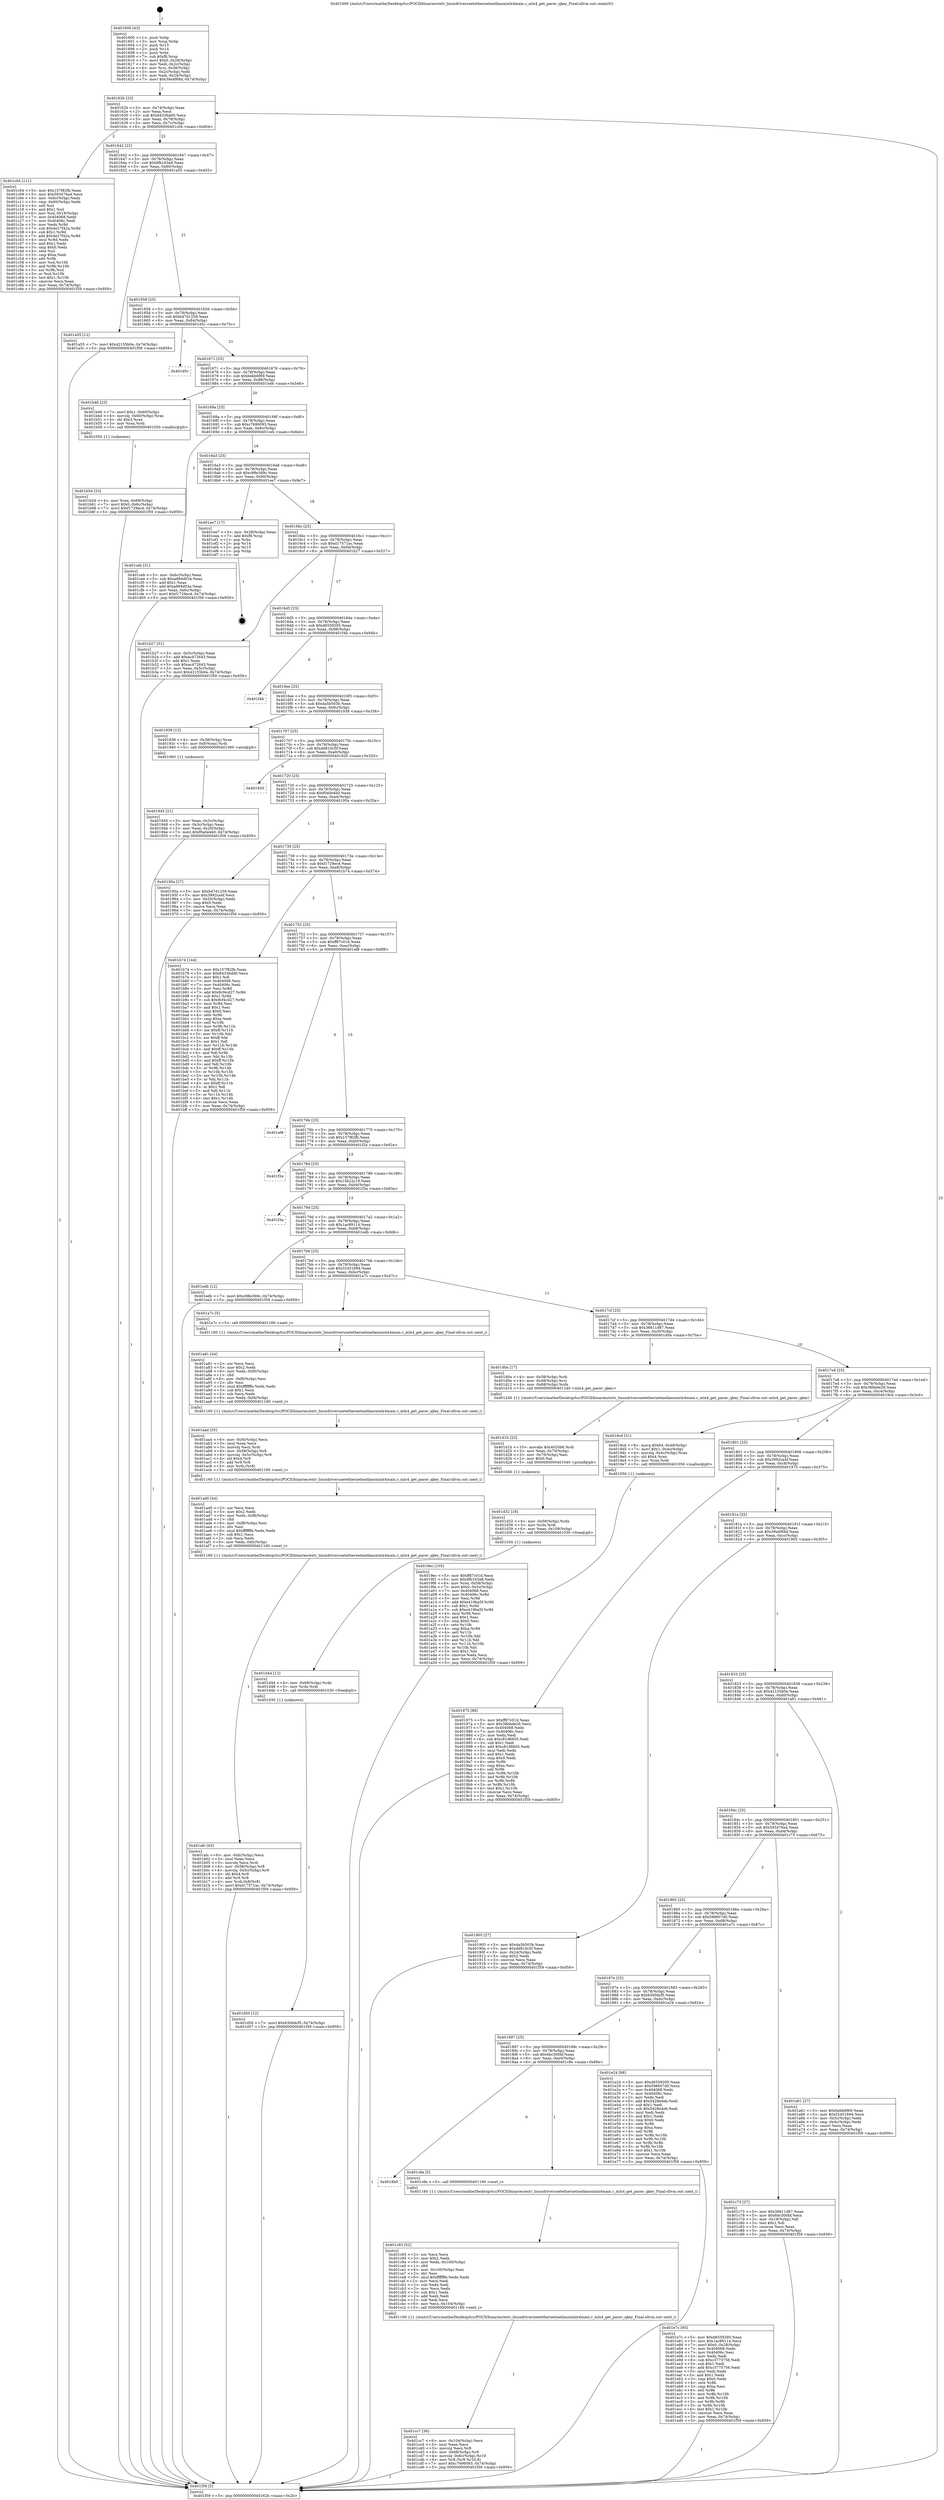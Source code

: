 digraph "0x401600" {
  label = "0x401600 (/mnt/c/Users/mathe/Desktop/tcc/POCII/binaries/extr_linuxdriversnetethernetmellanoxmlx4main.c_mlx4_get_parav_qkey_Final-ollvm.out::main(0))"
  labelloc = "t"
  node[shape=record]

  Entry [label="",width=0.3,height=0.3,shape=circle,fillcolor=black,style=filled]
  "0x40162b" [label="{
     0x40162b [23]\l
     | [instrs]\l
     &nbsp;&nbsp;0x40162b \<+3\>: mov -0x74(%rbp),%eax\l
     &nbsp;&nbsp;0x40162e \<+2\>: mov %eax,%ecx\l
     &nbsp;&nbsp;0x401630 \<+6\>: sub $0x84336dd0,%ecx\l
     &nbsp;&nbsp;0x401636 \<+3\>: mov %eax,-0x78(%rbp)\l
     &nbsp;&nbsp;0x401639 \<+3\>: mov %ecx,-0x7c(%rbp)\l
     &nbsp;&nbsp;0x40163c \<+6\>: je 0000000000401c04 \<main+0x604\>\l
  }"]
  "0x401c04" [label="{
     0x401c04 [111]\l
     | [instrs]\l
     &nbsp;&nbsp;0x401c04 \<+5\>: mov $0x157f82fb,%eax\l
     &nbsp;&nbsp;0x401c09 \<+5\>: mov $0x593476a4,%ecx\l
     &nbsp;&nbsp;0x401c0e \<+3\>: mov -0x6c(%rbp),%edx\l
     &nbsp;&nbsp;0x401c11 \<+3\>: cmp -0x60(%rbp),%edx\l
     &nbsp;&nbsp;0x401c14 \<+4\>: setl %sil\l
     &nbsp;&nbsp;0x401c18 \<+4\>: and $0x1,%sil\l
     &nbsp;&nbsp;0x401c1c \<+4\>: mov %sil,-0x19(%rbp)\l
     &nbsp;&nbsp;0x401c20 \<+7\>: mov 0x404068,%edx\l
     &nbsp;&nbsp;0x401c27 \<+7\>: mov 0x40406c,%edi\l
     &nbsp;&nbsp;0x401c2e \<+3\>: mov %edx,%r8d\l
     &nbsp;&nbsp;0x401c31 \<+7\>: sub $0x4e27f42a,%r8d\l
     &nbsp;&nbsp;0x401c38 \<+4\>: sub $0x1,%r8d\l
     &nbsp;&nbsp;0x401c3c \<+7\>: add $0x4e27f42a,%r8d\l
     &nbsp;&nbsp;0x401c43 \<+4\>: imul %r8d,%edx\l
     &nbsp;&nbsp;0x401c47 \<+3\>: and $0x1,%edx\l
     &nbsp;&nbsp;0x401c4a \<+3\>: cmp $0x0,%edx\l
     &nbsp;&nbsp;0x401c4d \<+4\>: sete %sil\l
     &nbsp;&nbsp;0x401c51 \<+3\>: cmp $0xa,%edi\l
     &nbsp;&nbsp;0x401c54 \<+4\>: setl %r9b\l
     &nbsp;&nbsp;0x401c58 \<+3\>: mov %sil,%r10b\l
     &nbsp;&nbsp;0x401c5b \<+3\>: and %r9b,%r10b\l
     &nbsp;&nbsp;0x401c5e \<+3\>: xor %r9b,%sil\l
     &nbsp;&nbsp;0x401c61 \<+3\>: or %sil,%r10b\l
     &nbsp;&nbsp;0x401c64 \<+4\>: test $0x1,%r10b\l
     &nbsp;&nbsp;0x401c68 \<+3\>: cmovne %ecx,%eax\l
     &nbsp;&nbsp;0x401c6b \<+3\>: mov %eax,-0x74(%rbp)\l
     &nbsp;&nbsp;0x401c6e \<+5\>: jmp 0000000000401f59 \<main+0x959\>\l
  }"]
  "0x401642" [label="{
     0x401642 [22]\l
     | [instrs]\l
     &nbsp;&nbsp;0x401642 \<+5\>: jmp 0000000000401647 \<main+0x47\>\l
     &nbsp;&nbsp;0x401647 \<+3\>: mov -0x78(%rbp),%eax\l
     &nbsp;&nbsp;0x40164a \<+5\>: sub $0x9fb163a8,%eax\l
     &nbsp;&nbsp;0x40164f \<+3\>: mov %eax,-0x80(%rbp)\l
     &nbsp;&nbsp;0x401652 \<+6\>: je 0000000000401a55 \<main+0x455\>\l
  }"]
  Exit [label="",width=0.3,height=0.3,shape=circle,fillcolor=black,style=filled,peripheries=2]
  "0x401a55" [label="{
     0x401a55 [12]\l
     | [instrs]\l
     &nbsp;&nbsp;0x401a55 \<+7\>: movl $0x42155b0e,-0x74(%rbp)\l
     &nbsp;&nbsp;0x401a5c \<+5\>: jmp 0000000000401f59 \<main+0x959\>\l
  }"]
  "0x401658" [label="{
     0x401658 [25]\l
     | [instrs]\l
     &nbsp;&nbsp;0x401658 \<+5\>: jmp 000000000040165d \<main+0x5d\>\l
     &nbsp;&nbsp;0x40165d \<+3\>: mov -0x78(%rbp),%eax\l
     &nbsp;&nbsp;0x401660 \<+5\>: sub $0xb47d1259,%eax\l
     &nbsp;&nbsp;0x401665 \<+6\>: mov %eax,-0x84(%rbp)\l
     &nbsp;&nbsp;0x40166b \<+6\>: je 0000000000401d5c \<main+0x75c\>\l
  }"]
  "0x401d50" [label="{
     0x401d50 [12]\l
     | [instrs]\l
     &nbsp;&nbsp;0x401d50 \<+7\>: movl $0x6300dcf5,-0x74(%rbp)\l
     &nbsp;&nbsp;0x401d57 \<+5\>: jmp 0000000000401f59 \<main+0x959\>\l
  }"]
  "0x401d5c" [label="{
     0x401d5c\l
  }", style=dashed]
  "0x401671" [label="{
     0x401671 [25]\l
     | [instrs]\l
     &nbsp;&nbsp;0x401671 \<+5\>: jmp 0000000000401676 \<main+0x76\>\l
     &nbsp;&nbsp;0x401676 \<+3\>: mov -0x78(%rbp),%eax\l
     &nbsp;&nbsp;0x401679 \<+5\>: sub $0xbebb6f69,%eax\l
     &nbsp;&nbsp;0x40167e \<+6\>: mov %eax,-0x88(%rbp)\l
     &nbsp;&nbsp;0x401684 \<+6\>: je 0000000000401b46 \<main+0x546\>\l
  }"]
  "0x401d44" [label="{
     0x401d44 [12]\l
     | [instrs]\l
     &nbsp;&nbsp;0x401d44 \<+4\>: mov -0x68(%rbp),%rdx\l
     &nbsp;&nbsp;0x401d48 \<+3\>: mov %rdx,%rdi\l
     &nbsp;&nbsp;0x401d4b \<+5\>: call 0000000000401030 \<free@plt\>\l
     | [calls]\l
     &nbsp;&nbsp;0x401030 \{1\} (unknown)\l
  }"]
  "0x401b46" [label="{
     0x401b46 [23]\l
     | [instrs]\l
     &nbsp;&nbsp;0x401b46 \<+7\>: movl $0x1,-0x60(%rbp)\l
     &nbsp;&nbsp;0x401b4d \<+4\>: movslq -0x60(%rbp),%rax\l
     &nbsp;&nbsp;0x401b51 \<+4\>: shl $0x3,%rax\l
     &nbsp;&nbsp;0x401b55 \<+3\>: mov %rax,%rdi\l
     &nbsp;&nbsp;0x401b58 \<+5\>: call 0000000000401050 \<malloc@plt\>\l
     | [calls]\l
     &nbsp;&nbsp;0x401050 \{1\} (unknown)\l
  }"]
  "0x40168a" [label="{
     0x40168a [25]\l
     | [instrs]\l
     &nbsp;&nbsp;0x40168a \<+5\>: jmp 000000000040168f \<main+0x8f\>\l
     &nbsp;&nbsp;0x40168f \<+3\>: mov -0x78(%rbp),%eax\l
     &nbsp;&nbsp;0x401692 \<+5\>: sub $0xc7696093,%eax\l
     &nbsp;&nbsp;0x401697 \<+6\>: mov %eax,-0x8c(%rbp)\l
     &nbsp;&nbsp;0x40169d \<+6\>: je 0000000000401ceb \<main+0x6eb\>\l
  }"]
  "0x401d32" [label="{
     0x401d32 [18]\l
     | [instrs]\l
     &nbsp;&nbsp;0x401d32 \<+4\>: mov -0x58(%rbp),%rdx\l
     &nbsp;&nbsp;0x401d36 \<+3\>: mov %rdx,%rdi\l
     &nbsp;&nbsp;0x401d39 \<+6\>: mov %eax,-0x108(%rbp)\l
     &nbsp;&nbsp;0x401d3f \<+5\>: call 0000000000401030 \<free@plt\>\l
     | [calls]\l
     &nbsp;&nbsp;0x401030 \{1\} (unknown)\l
  }"]
  "0x401ceb" [label="{
     0x401ceb [31]\l
     | [instrs]\l
     &nbsp;&nbsp;0x401ceb \<+3\>: mov -0x6c(%rbp),%eax\l
     &nbsp;&nbsp;0x401cee \<+5\>: sub $0xa884d03a,%eax\l
     &nbsp;&nbsp;0x401cf3 \<+3\>: add $0x1,%eax\l
     &nbsp;&nbsp;0x401cf6 \<+5\>: add $0xa884d03a,%eax\l
     &nbsp;&nbsp;0x401cfb \<+3\>: mov %eax,-0x6c(%rbp)\l
     &nbsp;&nbsp;0x401cfe \<+7\>: movl $0xf1729ec4,-0x74(%rbp)\l
     &nbsp;&nbsp;0x401d05 \<+5\>: jmp 0000000000401f59 \<main+0x959\>\l
  }"]
  "0x4016a3" [label="{
     0x4016a3 [25]\l
     | [instrs]\l
     &nbsp;&nbsp;0x4016a3 \<+5\>: jmp 00000000004016a8 \<main+0xa8\>\l
     &nbsp;&nbsp;0x4016a8 \<+3\>: mov -0x78(%rbp),%eax\l
     &nbsp;&nbsp;0x4016ab \<+5\>: sub $0xc98e369c,%eax\l
     &nbsp;&nbsp;0x4016b0 \<+6\>: mov %eax,-0x90(%rbp)\l
     &nbsp;&nbsp;0x4016b6 \<+6\>: je 0000000000401ee7 \<main+0x8e7\>\l
  }"]
  "0x401d1b" [label="{
     0x401d1b [23]\l
     | [instrs]\l
     &nbsp;&nbsp;0x401d1b \<+10\>: movabs $0x4020b6,%rdi\l
     &nbsp;&nbsp;0x401d25 \<+3\>: mov %eax,-0x70(%rbp)\l
     &nbsp;&nbsp;0x401d28 \<+3\>: mov -0x70(%rbp),%esi\l
     &nbsp;&nbsp;0x401d2b \<+2\>: mov $0x0,%al\l
     &nbsp;&nbsp;0x401d2d \<+5\>: call 0000000000401040 \<printf@plt\>\l
     | [calls]\l
     &nbsp;&nbsp;0x401040 \{1\} (unknown)\l
  }"]
  "0x401ee7" [label="{
     0x401ee7 [17]\l
     | [instrs]\l
     &nbsp;&nbsp;0x401ee7 \<+3\>: mov -0x28(%rbp),%eax\l
     &nbsp;&nbsp;0x401eea \<+7\>: add $0xf8,%rsp\l
     &nbsp;&nbsp;0x401ef1 \<+1\>: pop %rbx\l
     &nbsp;&nbsp;0x401ef2 \<+2\>: pop %r14\l
     &nbsp;&nbsp;0x401ef4 \<+2\>: pop %r15\l
     &nbsp;&nbsp;0x401ef6 \<+1\>: pop %rbp\l
     &nbsp;&nbsp;0x401ef7 \<+1\>: ret\l
  }"]
  "0x4016bc" [label="{
     0x4016bc [25]\l
     | [instrs]\l
     &nbsp;&nbsp;0x4016bc \<+5\>: jmp 00000000004016c1 \<main+0xc1\>\l
     &nbsp;&nbsp;0x4016c1 \<+3\>: mov -0x78(%rbp),%eax\l
     &nbsp;&nbsp;0x4016c4 \<+5\>: sub $0xd17571ac,%eax\l
     &nbsp;&nbsp;0x4016c9 \<+6\>: mov %eax,-0x94(%rbp)\l
     &nbsp;&nbsp;0x4016cf \<+6\>: je 0000000000401b27 \<main+0x527\>\l
  }"]
  "0x401cc7" [label="{
     0x401cc7 [36]\l
     | [instrs]\l
     &nbsp;&nbsp;0x401cc7 \<+6\>: mov -0x104(%rbp),%ecx\l
     &nbsp;&nbsp;0x401ccd \<+3\>: imul %eax,%ecx\l
     &nbsp;&nbsp;0x401cd0 \<+3\>: movslq %ecx,%r8\l
     &nbsp;&nbsp;0x401cd3 \<+4\>: mov -0x68(%rbp),%r9\l
     &nbsp;&nbsp;0x401cd7 \<+4\>: movslq -0x6c(%rbp),%r10\l
     &nbsp;&nbsp;0x401cdb \<+4\>: mov %r8,(%r9,%r10,8)\l
     &nbsp;&nbsp;0x401cdf \<+7\>: movl $0xc7696093,-0x74(%rbp)\l
     &nbsp;&nbsp;0x401ce6 \<+5\>: jmp 0000000000401f59 \<main+0x959\>\l
  }"]
  "0x401b27" [label="{
     0x401b27 [31]\l
     | [instrs]\l
     &nbsp;&nbsp;0x401b27 \<+3\>: mov -0x5c(%rbp),%eax\l
     &nbsp;&nbsp;0x401b2a \<+5\>: add $0xac472643,%eax\l
     &nbsp;&nbsp;0x401b2f \<+3\>: add $0x1,%eax\l
     &nbsp;&nbsp;0x401b32 \<+5\>: sub $0xac472643,%eax\l
     &nbsp;&nbsp;0x401b37 \<+3\>: mov %eax,-0x5c(%rbp)\l
     &nbsp;&nbsp;0x401b3a \<+7\>: movl $0x42155b0e,-0x74(%rbp)\l
     &nbsp;&nbsp;0x401b41 \<+5\>: jmp 0000000000401f59 \<main+0x959\>\l
  }"]
  "0x4016d5" [label="{
     0x4016d5 [25]\l
     | [instrs]\l
     &nbsp;&nbsp;0x4016d5 \<+5\>: jmp 00000000004016da \<main+0xda\>\l
     &nbsp;&nbsp;0x4016da \<+3\>: mov -0x78(%rbp),%eax\l
     &nbsp;&nbsp;0x4016dd \<+5\>: sub $0xd6559295,%eax\l
     &nbsp;&nbsp;0x4016e2 \<+6\>: mov %eax,-0x98(%rbp)\l
     &nbsp;&nbsp;0x4016e8 \<+6\>: je 0000000000401f4b \<main+0x94b\>\l
  }"]
  "0x401c93" [label="{
     0x401c93 [52]\l
     | [instrs]\l
     &nbsp;&nbsp;0x401c93 \<+2\>: xor %ecx,%ecx\l
     &nbsp;&nbsp;0x401c95 \<+5\>: mov $0x2,%edx\l
     &nbsp;&nbsp;0x401c9a \<+6\>: mov %edx,-0x100(%rbp)\l
     &nbsp;&nbsp;0x401ca0 \<+1\>: cltd\l
     &nbsp;&nbsp;0x401ca1 \<+6\>: mov -0x100(%rbp),%esi\l
     &nbsp;&nbsp;0x401ca7 \<+2\>: idiv %esi\l
     &nbsp;&nbsp;0x401ca9 \<+6\>: imul $0xfffffffe,%edx,%edx\l
     &nbsp;&nbsp;0x401caf \<+2\>: mov %ecx,%edi\l
     &nbsp;&nbsp;0x401cb1 \<+2\>: sub %edx,%edi\l
     &nbsp;&nbsp;0x401cb3 \<+2\>: mov %ecx,%edx\l
     &nbsp;&nbsp;0x401cb5 \<+3\>: sub $0x1,%edx\l
     &nbsp;&nbsp;0x401cb8 \<+2\>: add %edx,%edi\l
     &nbsp;&nbsp;0x401cba \<+2\>: sub %edi,%ecx\l
     &nbsp;&nbsp;0x401cbc \<+6\>: mov %ecx,-0x104(%rbp)\l
     &nbsp;&nbsp;0x401cc2 \<+5\>: call 0000000000401160 \<next_i\>\l
     | [calls]\l
     &nbsp;&nbsp;0x401160 \{1\} (/mnt/c/Users/mathe/Desktop/tcc/POCII/binaries/extr_linuxdriversnetethernetmellanoxmlx4main.c_mlx4_get_parav_qkey_Final-ollvm.out::next_i)\l
  }"]
  "0x401f4b" [label="{
     0x401f4b\l
  }", style=dashed]
  "0x4016ee" [label="{
     0x4016ee [25]\l
     | [instrs]\l
     &nbsp;&nbsp;0x4016ee \<+5\>: jmp 00000000004016f3 \<main+0xf3\>\l
     &nbsp;&nbsp;0x4016f3 \<+3\>: mov -0x78(%rbp),%eax\l
     &nbsp;&nbsp;0x4016f6 \<+5\>: sub $0xda5b503b,%eax\l
     &nbsp;&nbsp;0x4016fb \<+6\>: mov %eax,-0x9c(%rbp)\l
     &nbsp;&nbsp;0x401701 \<+6\>: je 0000000000401938 \<main+0x338\>\l
  }"]
  "0x4018b0" [label="{
     0x4018b0\l
  }", style=dashed]
  "0x401938" [label="{
     0x401938 [13]\l
     | [instrs]\l
     &nbsp;&nbsp;0x401938 \<+4\>: mov -0x38(%rbp),%rax\l
     &nbsp;&nbsp;0x40193c \<+4\>: mov 0x8(%rax),%rdi\l
     &nbsp;&nbsp;0x401940 \<+5\>: call 0000000000401060 \<atoi@plt\>\l
     | [calls]\l
     &nbsp;&nbsp;0x401060 \{1\} (unknown)\l
  }"]
  "0x401707" [label="{
     0x401707 [25]\l
     | [instrs]\l
     &nbsp;&nbsp;0x401707 \<+5\>: jmp 000000000040170c \<main+0x10c\>\l
     &nbsp;&nbsp;0x40170c \<+3\>: mov -0x78(%rbp),%eax\l
     &nbsp;&nbsp;0x40170f \<+5\>: sub $0xdd810c5f,%eax\l
     &nbsp;&nbsp;0x401714 \<+6\>: mov %eax,-0xa0(%rbp)\l
     &nbsp;&nbsp;0x40171a \<+6\>: je 0000000000401920 \<main+0x320\>\l
  }"]
  "0x401c8e" [label="{
     0x401c8e [5]\l
     | [instrs]\l
     &nbsp;&nbsp;0x401c8e \<+5\>: call 0000000000401160 \<next_i\>\l
     | [calls]\l
     &nbsp;&nbsp;0x401160 \{1\} (/mnt/c/Users/mathe/Desktop/tcc/POCII/binaries/extr_linuxdriversnetethernetmellanoxmlx4main.c_mlx4_get_parav_qkey_Final-ollvm.out::next_i)\l
  }"]
  "0x401920" [label="{
     0x401920\l
  }", style=dashed]
  "0x401720" [label="{
     0x401720 [25]\l
     | [instrs]\l
     &nbsp;&nbsp;0x401720 \<+5\>: jmp 0000000000401725 \<main+0x125\>\l
     &nbsp;&nbsp;0x401725 \<+3\>: mov -0x78(%rbp),%eax\l
     &nbsp;&nbsp;0x401728 \<+5\>: sub $0xf0a0e4b0,%eax\l
     &nbsp;&nbsp;0x40172d \<+6\>: mov %eax,-0xa4(%rbp)\l
     &nbsp;&nbsp;0x401733 \<+6\>: je 000000000040195a \<main+0x35a\>\l
  }"]
  "0x401897" [label="{
     0x401897 [25]\l
     | [instrs]\l
     &nbsp;&nbsp;0x401897 \<+5\>: jmp 000000000040189c \<main+0x29c\>\l
     &nbsp;&nbsp;0x40189c \<+3\>: mov -0x78(%rbp),%eax\l
     &nbsp;&nbsp;0x40189f \<+5\>: sub $0x6bc300bf,%eax\l
     &nbsp;&nbsp;0x4018a4 \<+6\>: mov %eax,-0xe0(%rbp)\l
     &nbsp;&nbsp;0x4018aa \<+6\>: je 0000000000401c8e \<main+0x68e\>\l
  }"]
  "0x40195a" [label="{
     0x40195a [27]\l
     | [instrs]\l
     &nbsp;&nbsp;0x40195a \<+5\>: mov $0xb47d1259,%eax\l
     &nbsp;&nbsp;0x40195f \<+5\>: mov $0x3992ca4f,%ecx\l
     &nbsp;&nbsp;0x401964 \<+3\>: mov -0x20(%rbp),%edx\l
     &nbsp;&nbsp;0x401967 \<+3\>: cmp $0x0,%edx\l
     &nbsp;&nbsp;0x40196a \<+3\>: cmove %ecx,%eax\l
     &nbsp;&nbsp;0x40196d \<+3\>: mov %eax,-0x74(%rbp)\l
     &nbsp;&nbsp;0x401970 \<+5\>: jmp 0000000000401f59 \<main+0x959\>\l
  }"]
  "0x401739" [label="{
     0x401739 [25]\l
     | [instrs]\l
     &nbsp;&nbsp;0x401739 \<+5\>: jmp 000000000040173e \<main+0x13e\>\l
     &nbsp;&nbsp;0x40173e \<+3\>: mov -0x78(%rbp),%eax\l
     &nbsp;&nbsp;0x401741 \<+5\>: sub $0xf1729ec4,%eax\l
     &nbsp;&nbsp;0x401746 \<+6\>: mov %eax,-0xa8(%rbp)\l
     &nbsp;&nbsp;0x40174c \<+6\>: je 0000000000401b74 \<main+0x574\>\l
  }"]
  "0x401e24" [label="{
     0x401e24 [88]\l
     | [instrs]\l
     &nbsp;&nbsp;0x401e24 \<+5\>: mov $0xd6559295,%eax\l
     &nbsp;&nbsp;0x401e29 \<+5\>: mov $0x598607d0,%ecx\l
     &nbsp;&nbsp;0x401e2e \<+7\>: mov 0x404068,%edx\l
     &nbsp;&nbsp;0x401e35 \<+7\>: mov 0x40406c,%esi\l
     &nbsp;&nbsp;0x401e3c \<+2\>: mov %edx,%edi\l
     &nbsp;&nbsp;0x401e3e \<+6\>: add $0x5428e4eb,%edi\l
     &nbsp;&nbsp;0x401e44 \<+3\>: sub $0x1,%edi\l
     &nbsp;&nbsp;0x401e47 \<+6\>: sub $0x5428e4eb,%edi\l
     &nbsp;&nbsp;0x401e4d \<+3\>: imul %edi,%edx\l
     &nbsp;&nbsp;0x401e50 \<+3\>: and $0x1,%edx\l
     &nbsp;&nbsp;0x401e53 \<+3\>: cmp $0x0,%edx\l
     &nbsp;&nbsp;0x401e56 \<+4\>: sete %r8b\l
     &nbsp;&nbsp;0x401e5a \<+3\>: cmp $0xa,%esi\l
     &nbsp;&nbsp;0x401e5d \<+4\>: setl %r9b\l
     &nbsp;&nbsp;0x401e61 \<+3\>: mov %r8b,%r10b\l
     &nbsp;&nbsp;0x401e64 \<+3\>: and %r9b,%r10b\l
     &nbsp;&nbsp;0x401e67 \<+3\>: xor %r9b,%r8b\l
     &nbsp;&nbsp;0x401e6a \<+3\>: or %r8b,%r10b\l
     &nbsp;&nbsp;0x401e6d \<+4\>: test $0x1,%r10b\l
     &nbsp;&nbsp;0x401e71 \<+3\>: cmovne %ecx,%eax\l
     &nbsp;&nbsp;0x401e74 \<+3\>: mov %eax,-0x74(%rbp)\l
     &nbsp;&nbsp;0x401e77 \<+5\>: jmp 0000000000401f59 \<main+0x959\>\l
  }"]
  "0x401b74" [label="{
     0x401b74 [144]\l
     | [instrs]\l
     &nbsp;&nbsp;0x401b74 \<+5\>: mov $0x157f82fb,%eax\l
     &nbsp;&nbsp;0x401b79 \<+5\>: mov $0x84336dd0,%ecx\l
     &nbsp;&nbsp;0x401b7e \<+2\>: mov $0x1,%dl\l
     &nbsp;&nbsp;0x401b80 \<+7\>: mov 0x404068,%esi\l
     &nbsp;&nbsp;0x401b87 \<+7\>: mov 0x40406c,%edi\l
     &nbsp;&nbsp;0x401b8e \<+3\>: mov %esi,%r8d\l
     &nbsp;&nbsp;0x401b91 \<+7\>: add $0x8cf4cd27,%r8d\l
     &nbsp;&nbsp;0x401b98 \<+4\>: sub $0x1,%r8d\l
     &nbsp;&nbsp;0x401b9c \<+7\>: sub $0x8cf4cd27,%r8d\l
     &nbsp;&nbsp;0x401ba3 \<+4\>: imul %r8d,%esi\l
     &nbsp;&nbsp;0x401ba7 \<+3\>: and $0x1,%esi\l
     &nbsp;&nbsp;0x401baa \<+3\>: cmp $0x0,%esi\l
     &nbsp;&nbsp;0x401bad \<+4\>: sete %r9b\l
     &nbsp;&nbsp;0x401bb1 \<+3\>: cmp $0xa,%edi\l
     &nbsp;&nbsp;0x401bb4 \<+4\>: setl %r10b\l
     &nbsp;&nbsp;0x401bb8 \<+3\>: mov %r9b,%r11b\l
     &nbsp;&nbsp;0x401bbb \<+4\>: xor $0xff,%r11b\l
     &nbsp;&nbsp;0x401bbf \<+3\>: mov %r10b,%bl\l
     &nbsp;&nbsp;0x401bc2 \<+3\>: xor $0xff,%bl\l
     &nbsp;&nbsp;0x401bc5 \<+3\>: xor $0x1,%dl\l
     &nbsp;&nbsp;0x401bc8 \<+3\>: mov %r11b,%r14b\l
     &nbsp;&nbsp;0x401bcb \<+4\>: and $0xff,%r14b\l
     &nbsp;&nbsp;0x401bcf \<+3\>: and %dl,%r9b\l
     &nbsp;&nbsp;0x401bd2 \<+3\>: mov %bl,%r15b\l
     &nbsp;&nbsp;0x401bd5 \<+4\>: and $0xff,%r15b\l
     &nbsp;&nbsp;0x401bd9 \<+3\>: and %dl,%r10b\l
     &nbsp;&nbsp;0x401bdc \<+3\>: or %r9b,%r14b\l
     &nbsp;&nbsp;0x401bdf \<+3\>: or %r10b,%r15b\l
     &nbsp;&nbsp;0x401be2 \<+3\>: xor %r15b,%r14b\l
     &nbsp;&nbsp;0x401be5 \<+3\>: or %bl,%r11b\l
     &nbsp;&nbsp;0x401be8 \<+4\>: xor $0xff,%r11b\l
     &nbsp;&nbsp;0x401bec \<+3\>: or $0x1,%dl\l
     &nbsp;&nbsp;0x401bef \<+3\>: and %dl,%r11b\l
     &nbsp;&nbsp;0x401bf2 \<+3\>: or %r11b,%r14b\l
     &nbsp;&nbsp;0x401bf5 \<+4\>: test $0x1,%r14b\l
     &nbsp;&nbsp;0x401bf9 \<+3\>: cmovne %ecx,%eax\l
     &nbsp;&nbsp;0x401bfc \<+3\>: mov %eax,-0x74(%rbp)\l
     &nbsp;&nbsp;0x401bff \<+5\>: jmp 0000000000401f59 \<main+0x959\>\l
  }"]
  "0x401752" [label="{
     0x401752 [25]\l
     | [instrs]\l
     &nbsp;&nbsp;0x401752 \<+5\>: jmp 0000000000401757 \<main+0x157\>\l
     &nbsp;&nbsp;0x401757 \<+3\>: mov -0x78(%rbp),%eax\l
     &nbsp;&nbsp;0x40175a \<+5\>: sub $0xff87c01d,%eax\l
     &nbsp;&nbsp;0x40175f \<+6\>: mov %eax,-0xac(%rbp)\l
     &nbsp;&nbsp;0x401765 \<+6\>: je 0000000000401ef8 \<main+0x8f8\>\l
  }"]
  "0x40187e" [label="{
     0x40187e [25]\l
     | [instrs]\l
     &nbsp;&nbsp;0x40187e \<+5\>: jmp 0000000000401883 \<main+0x283\>\l
     &nbsp;&nbsp;0x401883 \<+3\>: mov -0x78(%rbp),%eax\l
     &nbsp;&nbsp;0x401886 \<+5\>: sub $0x6300dcf5,%eax\l
     &nbsp;&nbsp;0x40188b \<+6\>: mov %eax,-0xdc(%rbp)\l
     &nbsp;&nbsp;0x401891 \<+6\>: je 0000000000401e24 \<main+0x824\>\l
  }"]
  "0x401ef8" [label="{
     0x401ef8\l
  }", style=dashed]
  "0x40176b" [label="{
     0x40176b [25]\l
     | [instrs]\l
     &nbsp;&nbsp;0x40176b \<+5\>: jmp 0000000000401770 \<main+0x170\>\l
     &nbsp;&nbsp;0x401770 \<+3\>: mov -0x78(%rbp),%eax\l
     &nbsp;&nbsp;0x401773 \<+5\>: sub $0x157f82fb,%eax\l
     &nbsp;&nbsp;0x401778 \<+6\>: mov %eax,-0xb0(%rbp)\l
     &nbsp;&nbsp;0x40177e \<+6\>: je 0000000000401f2e \<main+0x92e\>\l
  }"]
  "0x401e7c" [label="{
     0x401e7c [95]\l
     | [instrs]\l
     &nbsp;&nbsp;0x401e7c \<+5\>: mov $0xd6559295,%eax\l
     &nbsp;&nbsp;0x401e81 \<+5\>: mov $0x1ac89114,%ecx\l
     &nbsp;&nbsp;0x401e86 \<+7\>: movl $0x0,-0x28(%rbp)\l
     &nbsp;&nbsp;0x401e8d \<+7\>: mov 0x404068,%edx\l
     &nbsp;&nbsp;0x401e94 \<+7\>: mov 0x40406c,%esi\l
     &nbsp;&nbsp;0x401e9b \<+2\>: mov %edx,%edi\l
     &nbsp;&nbsp;0x401e9d \<+6\>: sub $0xc3775756,%edi\l
     &nbsp;&nbsp;0x401ea3 \<+3\>: sub $0x1,%edi\l
     &nbsp;&nbsp;0x401ea6 \<+6\>: add $0xc3775756,%edi\l
     &nbsp;&nbsp;0x401eac \<+3\>: imul %edi,%edx\l
     &nbsp;&nbsp;0x401eaf \<+3\>: and $0x1,%edx\l
     &nbsp;&nbsp;0x401eb2 \<+3\>: cmp $0x0,%edx\l
     &nbsp;&nbsp;0x401eb5 \<+4\>: sete %r8b\l
     &nbsp;&nbsp;0x401eb9 \<+3\>: cmp $0xa,%esi\l
     &nbsp;&nbsp;0x401ebc \<+4\>: setl %r9b\l
     &nbsp;&nbsp;0x401ec0 \<+3\>: mov %r8b,%r10b\l
     &nbsp;&nbsp;0x401ec3 \<+3\>: and %r9b,%r10b\l
     &nbsp;&nbsp;0x401ec6 \<+3\>: xor %r9b,%r8b\l
     &nbsp;&nbsp;0x401ec9 \<+3\>: or %r8b,%r10b\l
     &nbsp;&nbsp;0x401ecc \<+4\>: test $0x1,%r10b\l
     &nbsp;&nbsp;0x401ed0 \<+3\>: cmovne %ecx,%eax\l
     &nbsp;&nbsp;0x401ed3 \<+3\>: mov %eax,-0x74(%rbp)\l
     &nbsp;&nbsp;0x401ed6 \<+5\>: jmp 0000000000401f59 \<main+0x959\>\l
  }"]
  "0x401f2e" [label="{
     0x401f2e\l
  }", style=dashed]
  "0x401784" [label="{
     0x401784 [25]\l
     | [instrs]\l
     &nbsp;&nbsp;0x401784 \<+5\>: jmp 0000000000401789 \<main+0x189\>\l
     &nbsp;&nbsp;0x401789 \<+3\>: mov -0x78(%rbp),%eax\l
     &nbsp;&nbsp;0x40178c \<+5\>: sub $0x15b22c19,%eax\l
     &nbsp;&nbsp;0x401791 \<+6\>: mov %eax,-0xb4(%rbp)\l
     &nbsp;&nbsp;0x401797 \<+6\>: je 0000000000401f3a \<main+0x93a\>\l
  }"]
  "0x401865" [label="{
     0x401865 [25]\l
     | [instrs]\l
     &nbsp;&nbsp;0x401865 \<+5\>: jmp 000000000040186a \<main+0x26a\>\l
     &nbsp;&nbsp;0x40186a \<+3\>: mov -0x78(%rbp),%eax\l
     &nbsp;&nbsp;0x40186d \<+5\>: sub $0x598607d0,%eax\l
     &nbsp;&nbsp;0x401872 \<+6\>: mov %eax,-0xd8(%rbp)\l
     &nbsp;&nbsp;0x401878 \<+6\>: je 0000000000401e7c \<main+0x87c\>\l
  }"]
  "0x401f3a" [label="{
     0x401f3a\l
  }", style=dashed]
  "0x40179d" [label="{
     0x40179d [25]\l
     | [instrs]\l
     &nbsp;&nbsp;0x40179d \<+5\>: jmp 00000000004017a2 \<main+0x1a2\>\l
     &nbsp;&nbsp;0x4017a2 \<+3\>: mov -0x78(%rbp),%eax\l
     &nbsp;&nbsp;0x4017a5 \<+5\>: sub $0x1ac89114,%eax\l
     &nbsp;&nbsp;0x4017aa \<+6\>: mov %eax,-0xb8(%rbp)\l
     &nbsp;&nbsp;0x4017b0 \<+6\>: je 0000000000401edb \<main+0x8db\>\l
  }"]
  "0x401c73" [label="{
     0x401c73 [27]\l
     | [instrs]\l
     &nbsp;&nbsp;0x401c73 \<+5\>: mov $0x36611d87,%eax\l
     &nbsp;&nbsp;0x401c78 \<+5\>: mov $0x6bc300bf,%ecx\l
     &nbsp;&nbsp;0x401c7d \<+3\>: mov -0x19(%rbp),%dl\l
     &nbsp;&nbsp;0x401c80 \<+3\>: test $0x1,%dl\l
     &nbsp;&nbsp;0x401c83 \<+3\>: cmovne %ecx,%eax\l
     &nbsp;&nbsp;0x401c86 \<+3\>: mov %eax,-0x74(%rbp)\l
     &nbsp;&nbsp;0x401c89 \<+5\>: jmp 0000000000401f59 \<main+0x959\>\l
  }"]
  "0x401edb" [label="{
     0x401edb [12]\l
     | [instrs]\l
     &nbsp;&nbsp;0x401edb \<+7\>: movl $0xc98e369c,-0x74(%rbp)\l
     &nbsp;&nbsp;0x401ee2 \<+5\>: jmp 0000000000401f59 \<main+0x959\>\l
  }"]
  "0x4017b6" [label="{
     0x4017b6 [25]\l
     | [instrs]\l
     &nbsp;&nbsp;0x4017b6 \<+5\>: jmp 00000000004017bb \<main+0x1bb\>\l
     &nbsp;&nbsp;0x4017bb \<+3\>: mov -0x78(%rbp),%eax\l
     &nbsp;&nbsp;0x4017be \<+5\>: sub $0x32451694,%eax\l
     &nbsp;&nbsp;0x4017c3 \<+6\>: mov %eax,-0xbc(%rbp)\l
     &nbsp;&nbsp;0x4017c9 \<+6\>: je 0000000000401a7c \<main+0x47c\>\l
  }"]
  "0x401b5d" [label="{
     0x401b5d [23]\l
     | [instrs]\l
     &nbsp;&nbsp;0x401b5d \<+4\>: mov %rax,-0x68(%rbp)\l
     &nbsp;&nbsp;0x401b61 \<+7\>: movl $0x0,-0x6c(%rbp)\l
     &nbsp;&nbsp;0x401b68 \<+7\>: movl $0xf1729ec4,-0x74(%rbp)\l
     &nbsp;&nbsp;0x401b6f \<+5\>: jmp 0000000000401f59 \<main+0x959\>\l
  }"]
  "0x401a7c" [label="{
     0x401a7c [5]\l
     | [instrs]\l
     &nbsp;&nbsp;0x401a7c \<+5\>: call 0000000000401160 \<next_i\>\l
     | [calls]\l
     &nbsp;&nbsp;0x401160 \{1\} (/mnt/c/Users/mathe/Desktop/tcc/POCII/binaries/extr_linuxdriversnetethernetmellanoxmlx4main.c_mlx4_get_parav_qkey_Final-ollvm.out::next_i)\l
  }"]
  "0x4017cf" [label="{
     0x4017cf [25]\l
     | [instrs]\l
     &nbsp;&nbsp;0x4017cf \<+5\>: jmp 00000000004017d4 \<main+0x1d4\>\l
     &nbsp;&nbsp;0x4017d4 \<+3\>: mov -0x78(%rbp),%eax\l
     &nbsp;&nbsp;0x4017d7 \<+5\>: sub $0x36611d87,%eax\l
     &nbsp;&nbsp;0x4017dc \<+6\>: mov %eax,-0xc0(%rbp)\l
     &nbsp;&nbsp;0x4017e2 \<+6\>: je 0000000000401d0a \<main+0x70a\>\l
  }"]
  "0x401afc" [label="{
     0x401afc [43]\l
     | [instrs]\l
     &nbsp;&nbsp;0x401afc \<+6\>: mov -0xfc(%rbp),%ecx\l
     &nbsp;&nbsp;0x401b02 \<+3\>: imul %eax,%ecx\l
     &nbsp;&nbsp;0x401b05 \<+3\>: movslq %ecx,%rdi\l
     &nbsp;&nbsp;0x401b08 \<+4\>: mov -0x58(%rbp),%r8\l
     &nbsp;&nbsp;0x401b0c \<+4\>: movslq -0x5c(%rbp),%r9\l
     &nbsp;&nbsp;0x401b10 \<+4\>: shl $0x4,%r9\l
     &nbsp;&nbsp;0x401b14 \<+3\>: add %r9,%r8\l
     &nbsp;&nbsp;0x401b17 \<+4\>: mov %rdi,0x8(%r8)\l
     &nbsp;&nbsp;0x401b1b \<+7\>: movl $0xd17571ac,-0x74(%rbp)\l
     &nbsp;&nbsp;0x401b22 \<+5\>: jmp 0000000000401f59 \<main+0x959\>\l
  }"]
  "0x401d0a" [label="{
     0x401d0a [17]\l
     | [instrs]\l
     &nbsp;&nbsp;0x401d0a \<+4\>: mov -0x58(%rbp),%rdi\l
     &nbsp;&nbsp;0x401d0e \<+4\>: mov -0x48(%rbp),%rsi\l
     &nbsp;&nbsp;0x401d12 \<+4\>: mov -0x68(%rbp),%rdx\l
     &nbsp;&nbsp;0x401d16 \<+5\>: call 0000000000401240 \<mlx4_get_parav_qkey\>\l
     | [calls]\l
     &nbsp;&nbsp;0x401240 \{1\} (/mnt/c/Users/mathe/Desktop/tcc/POCII/binaries/extr_linuxdriversnetethernetmellanoxmlx4main.c_mlx4_get_parav_qkey_Final-ollvm.out::mlx4_get_parav_qkey)\l
  }"]
  "0x4017e8" [label="{
     0x4017e8 [25]\l
     | [instrs]\l
     &nbsp;&nbsp;0x4017e8 \<+5\>: jmp 00000000004017ed \<main+0x1ed\>\l
     &nbsp;&nbsp;0x4017ed \<+3\>: mov -0x78(%rbp),%eax\l
     &nbsp;&nbsp;0x4017f0 \<+5\>: sub $0x38bbde26,%eax\l
     &nbsp;&nbsp;0x4017f5 \<+6\>: mov %eax,-0xc4(%rbp)\l
     &nbsp;&nbsp;0x4017fb \<+6\>: je 00000000004019cd \<main+0x3cd\>\l
  }"]
  "0x401ad0" [label="{
     0x401ad0 [44]\l
     | [instrs]\l
     &nbsp;&nbsp;0x401ad0 \<+2\>: xor %ecx,%ecx\l
     &nbsp;&nbsp;0x401ad2 \<+5\>: mov $0x2,%edx\l
     &nbsp;&nbsp;0x401ad7 \<+6\>: mov %edx,-0xf8(%rbp)\l
     &nbsp;&nbsp;0x401add \<+1\>: cltd\l
     &nbsp;&nbsp;0x401ade \<+6\>: mov -0xf8(%rbp),%esi\l
     &nbsp;&nbsp;0x401ae4 \<+2\>: idiv %esi\l
     &nbsp;&nbsp;0x401ae6 \<+6\>: imul $0xfffffffe,%edx,%edx\l
     &nbsp;&nbsp;0x401aec \<+3\>: sub $0x1,%ecx\l
     &nbsp;&nbsp;0x401aef \<+2\>: sub %ecx,%edx\l
     &nbsp;&nbsp;0x401af1 \<+6\>: mov %edx,-0xfc(%rbp)\l
     &nbsp;&nbsp;0x401af7 \<+5\>: call 0000000000401160 \<next_i\>\l
     | [calls]\l
     &nbsp;&nbsp;0x401160 \{1\} (/mnt/c/Users/mathe/Desktop/tcc/POCII/binaries/extr_linuxdriversnetethernetmellanoxmlx4main.c_mlx4_get_parav_qkey_Final-ollvm.out::next_i)\l
  }"]
  "0x4019cd" [label="{
     0x4019cd [31]\l
     | [instrs]\l
     &nbsp;&nbsp;0x4019cd \<+8\>: movq $0x64,-0x48(%rbp)\l
     &nbsp;&nbsp;0x4019d5 \<+7\>: movl $0x1,-0x4c(%rbp)\l
     &nbsp;&nbsp;0x4019dc \<+4\>: movslq -0x4c(%rbp),%rax\l
     &nbsp;&nbsp;0x4019e0 \<+4\>: shl $0x4,%rax\l
     &nbsp;&nbsp;0x4019e4 \<+3\>: mov %rax,%rdi\l
     &nbsp;&nbsp;0x4019e7 \<+5\>: call 0000000000401050 \<malloc@plt\>\l
     | [calls]\l
     &nbsp;&nbsp;0x401050 \{1\} (unknown)\l
  }"]
  "0x401801" [label="{
     0x401801 [25]\l
     | [instrs]\l
     &nbsp;&nbsp;0x401801 \<+5\>: jmp 0000000000401806 \<main+0x206\>\l
     &nbsp;&nbsp;0x401806 \<+3\>: mov -0x78(%rbp),%eax\l
     &nbsp;&nbsp;0x401809 \<+5\>: sub $0x3992ca4f,%eax\l
     &nbsp;&nbsp;0x40180e \<+6\>: mov %eax,-0xc8(%rbp)\l
     &nbsp;&nbsp;0x401814 \<+6\>: je 0000000000401975 \<main+0x375\>\l
  }"]
  "0x401aad" [label="{
     0x401aad [35]\l
     | [instrs]\l
     &nbsp;&nbsp;0x401aad \<+6\>: mov -0xf4(%rbp),%ecx\l
     &nbsp;&nbsp;0x401ab3 \<+3\>: imul %eax,%ecx\l
     &nbsp;&nbsp;0x401ab6 \<+3\>: movslq %ecx,%rdi\l
     &nbsp;&nbsp;0x401ab9 \<+4\>: mov -0x58(%rbp),%r8\l
     &nbsp;&nbsp;0x401abd \<+4\>: movslq -0x5c(%rbp),%r9\l
     &nbsp;&nbsp;0x401ac1 \<+4\>: shl $0x4,%r9\l
     &nbsp;&nbsp;0x401ac5 \<+3\>: add %r9,%r8\l
     &nbsp;&nbsp;0x401ac8 \<+3\>: mov %rdi,(%r8)\l
     &nbsp;&nbsp;0x401acb \<+5\>: call 0000000000401160 \<next_i\>\l
     | [calls]\l
     &nbsp;&nbsp;0x401160 \{1\} (/mnt/c/Users/mathe/Desktop/tcc/POCII/binaries/extr_linuxdriversnetethernetmellanoxmlx4main.c_mlx4_get_parav_qkey_Final-ollvm.out::next_i)\l
  }"]
  "0x401975" [label="{
     0x401975 [88]\l
     | [instrs]\l
     &nbsp;&nbsp;0x401975 \<+5\>: mov $0xff87c01d,%eax\l
     &nbsp;&nbsp;0x40197a \<+5\>: mov $0x38bbde26,%ecx\l
     &nbsp;&nbsp;0x40197f \<+7\>: mov 0x404068,%edx\l
     &nbsp;&nbsp;0x401986 \<+7\>: mov 0x40406c,%esi\l
     &nbsp;&nbsp;0x40198d \<+2\>: mov %edx,%edi\l
     &nbsp;&nbsp;0x40198f \<+6\>: sub $0xc81d6605,%edi\l
     &nbsp;&nbsp;0x401995 \<+3\>: sub $0x1,%edi\l
     &nbsp;&nbsp;0x401998 \<+6\>: add $0xc81d6605,%edi\l
     &nbsp;&nbsp;0x40199e \<+3\>: imul %edi,%edx\l
     &nbsp;&nbsp;0x4019a1 \<+3\>: and $0x1,%edx\l
     &nbsp;&nbsp;0x4019a4 \<+3\>: cmp $0x0,%edx\l
     &nbsp;&nbsp;0x4019a7 \<+4\>: sete %r8b\l
     &nbsp;&nbsp;0x4019ab \<+3\>: cmp $0xa,%esi\l
     &nbsp;&nbsp;0x4019ae \<+4\>: setl %r9b\l
     &nbsp;&nbsp;0x4019b2 \<+3\>: mov %r8b,%r10b\l
     &nbsp;&nbsp;0x4019b5 \<+3\>: and %r9b,%r10b\l
     &nbsp;&nbsp;0x4019b8 \<+3\>: xor %r9b,%r8b\l
     &nbsp;&nbsp;0x4019bb \<+3\>: or %r8b,%r10b\l
     &nbsp;&nbsp;0x4019be \<+4\>: test $0x1,%r10b\l
     &nbsp;&nbsp;0x4019c2 \<+3\>: cmovne %ecx,%eax\l
     &nbsp;&nbsp;0x4019c5 \<+3\>: mov %eax,-0x74(%rbp)\l
     &nbsp;&nbsp;0x4019c8 \<+5\>: jmp 0000000000401f59 \<main+0x959\>\l
  }"]
  "0x40181a" [label="{
     0x40181a [25]\l
     | [instrs]\l
     &nbsp;&nbsp;0x40181a \<+5\>: jmp 000000000040181f \<main+0x21f\>\l
     &nbsp;&nbsp;0x40181f \<+3\>: mov -0x78(%rbp),%eax\l
     &nbsp;&nbsp;0x401822 \<+5\>: sub $0x39a4f68d,%eax\l
     &nbsp;&nbsp;0x401827 \<+6\>: mov %eax,-0xcc(%rbp)\l
     &nbsp;&nbsp;0x40182d \<+6\>: je 0000000000401905 \<main+0x305\>\l
  }"]
  "0x401a81" [label="{
     0x401a81 [44]\l
     | [instrs]\l
     &nbsp;&nbsp;0x401a81 \<+2\>: xor %ecx,%ecx\l
     &nbsp;&nbsp;0x401a83 \<+5\>: mov $0x2,%edx\l
     &nbsp;&nbsp;0x401a88 \<+6\>: mov %edx,-0xf0(%rbp)\l
     &nbsp;&nbsp;0x401a8e \<+1\>: cltd\l
     &nbsp;&nbsp;0x401a8f \<+6\>: mov -0xf0(%rbp),%esi\l
     &nbsp;&nbsp;0x401a95 \<+2\>: idiv %esi\l
     &nbsp;&nbsp;0x401a97 \<+6\>: imul $0xfffffffe,%edx,%edx\l
     &nbsp;&nbsp;0x401a9d \<+3\>: sub $0x1,%ecx\l
     &nbsp;&nbsp;0x401aa0 \<+2\>: sub %ecx,%edx\l
     &nbsp;&nbsp;0x401aa2 \<+6\>: mov %edx,-0xf4(%rbp)\l
     &nbsp;&nbsp;0x401aa8 \<+5\>: call 0000000000401160 \<next_i\>\l
     | [calls]\l
     &nbsp;&nbsp;0x401160 \{1\} (/mnt/c/Users/mathe/Desktop/tcc/POCII/binaries/extr_linuxdriversnetethernetmellanoxmlx4main.c_mlx4_get_parav_qkey_Final-ollvm.out::next_i)\l
  }"]
  "0x401905" [label="{
     0x401905 [27]\l
     | [instrs]\l
     &nbsp;&nbsp;0x401905 \<+5\>: mov $0xda5b503b,%eax\l
     &nbsp;&nbsp;0x40190a \<+5\>: mov $0xdd810c5f,%ecx\l
     &nbsp;&nbsp;0x40190f \<+3\>: mov -0x24(%rbp),%edx\l
     &nbsp;&nbsp;0x401912 \<+3\>: cmp $0x2,%edx\l
     &nbsp;&nbsp;0x401915 \<+3\>: cmovne %ecx,%eax\l
     &nbsp;&nbsp;0x401918 \<+3\>: mov %eax,-0x74(%rbp)\l
     &nbsp;&nbsp;0x40191b \<+5\>: jmp 0000000000401f59 \<main+0x959\>\l
  }"]
  "0x401833" [label="{
     0x401833 [25]\l
     | [instrs]\l
     &nbsp;&nbsp;0x401833 \<+5\>: jmp 0000000000401838 \<main+0x238\>\l
     &nbsp;&nbsp;0x401838 \<+3\>: mov -0x78(%rbp),%eax\l
     &nbsp;&nbsp;0x40183b \<+5\>: sub $0x42155b0e,%eax\l
     &nbsp;&nbsp;0x401840 \<+6\>: mov %eax,-0xd0(%rbp)\l
     &nbsp;&nbsp;0x401846 \<+6\>: je 0000000000401a61 \<main+0x461\>\l
  }"]
  "0x401f59" [label="{
     0x401f59 [5]\l
     | [instrs]\l
     &nbsp;&nbsp;0x401f59 \<+5\>: jmp 000000000040162b \<main+0x2b\>\l
  }"]
  "0x401600" [label="{
     0x401600 [43]\l
     | [instrs]\l
     &nbsp;&nbsp;0x401600 \<+1\>: push %rbp\l
     &nbsp;&nbsp;0x401601 \<+3\>: mov %rsp,%rbp\l
     &nbsp;&nbsp;0x401604 \<+2\>: push %r15\l
     &nbsp;&nbsp;0x401606 \<+2\>: push %r14\l
     &nbsp;&nbsp;0x401608 \<+1\>: push %rbx\l
     &nbsp;&nbsp;0x401609 \<+7\>: sub $0xf8,%rsp\l
     &nbsp;&nbsp;0x401610 \<+7\>: movl $0x0,-0x28(%rbp)\l
     &nbsp;&nbsp;0x401617 \<+3\>: mov %edi,-0x2c(%rbp)\l
     &nbsp;&nbsp;0x40161a \<+4\>: mov %rsi,-0x38(%rbp)\l
     &nbsp;&nbsp;0x40161e \<+3\>: mov -0x2c(%rbp),%edi\l
     &nbsp;&nbsp;0x401621 \<+3\>: mov %edi,-0x24(%rbp)\l
     &nbsp;&nbsp;0x401624 \<+7\>: movl $0x39a4f68d,-0x74(%rbp)\l
  }"]
  "0x401945" [label="{
     0x401945 [21]\l
     | [instrs]\l
     &nbsp;&nbsp;0x401945 \<+3\>: mov %eax,-0x3c(%rbp)\l
     &nbsp;&nbsp;0x401948 \<+3\>: mov -0x3c(%rbp),%eax\l
     &nbsp;&nbsp;0x40194b \<+3\>: mov %eax,-0x20(%rbp)\l
     &nbsp;&nbsp;0x40194e \<+7\>: movl $0xf0a0e4b0,-0x74(%rbp)\l
     &nbsp;&nbsp;0x401955 \<+5\>: jmp 0000000000401f59 \<main+0x959\>\l
  }"]
  "0x4019ec" [label="{
     0x4019ec [105]\l
     | [instrs]\l
     &nbsp;&nbsp;0x4019ec \<+5\>: mov $0xff87c01d,%ecx\l
     &nbsp;&nbsp;0x4019f1 \<+5\>: mov $0x9fb163a8,%edx\l
     &nbsp;&nbsp;0x4019f6 \<+4\>: mov %rax,-0x58(%rbp)\l
     &nbsp;&nbsp;0x4019fa \<+7\>: movl $0x0,-0x5c(%rbp)\l
     &nbsp;&nbsp;0x401a01 \<+7\>: mov 0x404068,%esi\l
     &nbsp;&nbsp;0x401a08 \<+8\>: mov 0x40406c,%r8d\l
     &nbsp;&nbsp;0x401a10 \<+3\>: mov %esi,%r9d\l
     &nbsp;&nbsp;0x401a13 \<+7\>: add $0xe419ba5f,%r9d\l
     &nbsp;&nbsp;0x401a1a \<+4\>: sub $0x1,%r9d\l
     &nbsp;&nbsp;0x401a1e \<+7\>: sub $0xe419ba5f,%r9d\l
     &nbsp;&nbsp;0x401a25 \<+4\>: imul %r9d,%esi\l
     &nbsp;&nbsp;0x401a29 \<+3\>: and $0x1,%esi\l
     &nbsp;&nbsp;0x401a2c \<+3\>: cmp $0x0,%esi\l
     &nbsp;&nbsp;0x401a2f \<+4\>: sete %r10b\l
     &nbsp;&nbsp;0x401a33 \<+4\>: cmp $0xa,%r8d\l
     &nbsp;&nbsp;0x401a37 \<+4\>: setl %r11b\l
     &nbsp;&nbsp;0x401a3b \<+3\>: mov %r10b,%bl\l
     &nbsp;&nbsp;0x401a3e \<+3\>: and %r11b,%bl\l
     &nbsp;&nbsp;0x401a41 \<+3\>: xor %r11b,%r10b\l
     &nbsp;&nbsp;0x401a44 \<+3\>: or %r10b,%bl\l
     &nbsp;&nbsp;0x401a47 \<+3\>: test $0x1,%bl\l
     &nbsp;&nbsp;0x401a4a \<+3\>: cmovne %edx,%ecx\l
     &nbsp;&nbsp;0x401a4d \<+3\>: mov %ecx,-0x74(%rbp)\l
     &nbsp;&nbsp;0x401a50 \<+5\>: jmp 0000000000401f59 \<main+0x959\>\l
  }"]
  "0x40184c" [label="{
     0x40184c [25]\l
     | [instrs]\l
     &nbsp;&nbsp;0x40184c \<+5\>: jmp 0000000000401851 \<main+0x251\>\l
     &nbsp;&nbsp;0x401851 \<+3\>: mov -0x78(%rbp),%eax\l
     &nbsp;&nbsp;0x401854 \<+5\>: sub $0x593476a4,%eax\l
     &nbsp;&nbsp;0x401859 \<+6\>: mov %eax,-0xd4(%rbp)\l
     &nbsp;&nbsp;0x40185f \<+6\>: je 0000000000401c73 \<main+0x673\>\l
  }"]
  "0x401a61" [label="{
     0x401a61 [27]\l
     | [instrs]\l
     &nbsp;&nbsp;0x401a61 \<+5\>: mov $0xbebb6f69,%eax\l
     &nbsp;&nbsp;0x401a66 \<+5\>: mov $0x32451694,%ecx\l
     &nbsp;&nbsp;0x401a6b \<+3\>: mov -0x5c(%rbp),%edx\l
     &nbsp;&nbsp;0x401a6e \<+3\>: cmp -0x4c(%rbp),%edx\l
     &nbsp;&nbsp;0x401a71 \<+3\>: cmovl %ecx,%eax\l
     &nbsp;&nbsp;0x401a74 \<+3\>: mov %eax,-0x74(%rbp)\l
     &nbsp;&nbsp;0x401a77 \<+5\>: jmp 0000000000401f59 \<main+0x959\>\l
  }"]
  Entry -> "0x401600" [label=" 1"]
  "0x40162b" -> "0x401c04" [label=" 2"]
  "0x40162b" -> "0x401642" [label=" 22"]
  "0x401ee7" -> Exit [label=" 1"]
  "0x401642" -> "0x401a55" [label=" 1"]
  "0x401642" -> "0x401658" [label=" 21"]
  "0x401edb" -> "0x401f59" [label=" 1"]
  "0x401658" -> "0x401d5c" [label=" 0"]
  "0x401658" -> "0x401671" [label=" 21"]
  "0x401e7c" -> "0x401f59" [label=" 1"]
  "0x401671" -> "0x401b46" [label=" 1"]
  "0x401671" -> "0x40168a" [label=" 20"]
  "0x401e24" -> "0x401f59" [label=" 1"]
  "0x40168a" -> "0x401ceb" [label=" 1"]
  "0x40168a" -> "0x4016a3" [label=" 19"]
  "0x401d50" -> "0x401f59" [label=" 1"]
  "0x4016a3" -> "0x401ee7" [label=" 1"]
  "0x4016a3" -> "0x4016bc" [label=" 18"]
  "0x401d44" -> "0x401d50" [label=" 1"]
  "0x4016bc" -> "0x401b27" [label=" 1"]
  "0x4016bc" -> "0x4016d5" [label=" 17"]
  "0x401d32" -> "0x401d44" [label=" 1"]
  "0x4016d5" -> "0x401f4b" [label=" 0"]
  "0x4016d5" -> "0x4016ee" [label=" 17"]
  "0x401d1b" -> "0x401d32" [label=" 1"]
  "0x4016ee" -> "0x401938" [label=" 1"]
  "0x4016ee" -> "0x401707" [label=" 16"]
  "0x401d0a" -> "0x401d1b" [label=" 1"]
  "0x401707" -> "0x401920" [label=" 0"]
  "0x401707" -> "0x401720" [label=" 16"]
  "0x401ceb" -> "0x401f59" [label=" 1"]
  "0x401720" -> "0x40195a" [label=" 1"]
  "0x401720" -> "0x401739" [label=" 15"]
  "0x401c93" -> "0x401cc7" [label=" 1"]
  "0x401739" -> "0x401b74" [label=" 2"]
  "0x401739" -> "0x401752" [label=" 13"]
  "0x401c8e" -> "0x401c93" [label=" 1"]
  "0x401752" -> "0x401ef8" [label=" 0"]
  "0x401752" -> "0x40176b" [label=" 13"]
  "0x401897" -> "0x401c8e" [label=" 1"]
  "0x40176b" -> "0x401f2e" [label=" 0"]
  "0x40176b" -> "0x401784" [label=" 13"]
  "0x401cc7" -> "0x401f59" [label=" 1"]
  "0x401784" -> "0x401f3a" [label=" 0"]
  "0x401784" -> "0x40179d" [label=" 13"]
  "0x40187e" -> "0x401e24" [label=" 1"]
  "0x40179d" -> "0x401edb" [label=" 1"]
  "0x40179d" -> "0x4017b6" [label=" 12"]
  "0x401897" -> "0x4018b0" [label=" 0"]
  "0x4017b6" -> "0x401a7c" [label=" 1"]
  "0x4017b6" -> "0x4017cf" [label=" 11"]
  "0x401865" -> "0x401e7c" [label=" 1"]
  "0x4017cf" -> "0x401d0a" [label=" 1"]
  "0x4017cf" -> "0x4017e8" [label=" 10"]
  "0x40187e" -> "0x401897" [label=" 1"]
  "0x4017e8" -> "0x4019cd" [label=" 1"]
  "0x4017e8" -> "0x401801" [label=" 9"]
  "0x401c73" -> "0x401f59" [label=" 2"]
  "0x401801" -> "0x401975" [label=" 1"]
  "0x401801" -> "0x40181a" [label=" 8"]
  "0x40184c" -> "0x401865" [label=" 3"]
  "0x40181a" -> "0x401905" [label=" 1"]
  "0x40181a" -> "0x401833" [label=" 7"]
  "0x401905" -> "0x401f59" [label=" 1"]
  "0x401600" -> "0x40162b" [label=" 1"]
  "0x401f59" -> "0x40162b" [label=" 23"]
  "0x401938" -> "0x401945" [label=" 1"]
  "0x401945" -> "0x401f59" [label=" 1"]
  "0x40195a" -> "0x401f59" [label=" 1"]
  "0x401975" -> "0x401f59" [label=" 1"]
  "0x4019cd" -> "0x4019ec" [label=" 1"]
  "0x4019ec" -> "0x401f59" [label=" 1"]
  "0x401a55" -> "0x401f59" [label=" 1"]
  "0x40184c" -> "0x401c73" [label=" 2"]
  "0x401833" -> "0x401a61" [label=" 2"]
  "0x401833" -> "0x40184c" [label=" 5"]
  "0x401a61" -> "0x401f59" [label=" 2"]
  "0x401a7c" -> "0x401a81" [label=" 1"]
  "0x401a81" -> "0x401aad" [label=" 1"]
  "0x401aad" -> "0x401ad0" [label=" 1"]
  "0x401ad0" -> "0x401afc" [label=" 1"]
  "0x401afc" -> "0x401f59" [label=" 1"]
  "0x401b27" -> "0x401f59" [label=" 1"]
  "0x401b46" -> "0x401b5d" [label=" 1"]
  "0x401b5d" -> "0x401f59" [label=" 1"]
  "0x401b74" -> "0x401f59" [label=" 2"]
  "0x401c04" -> "0x401f59" [label=" 2"]
  "0x401865" -> "0x40187e" [label=" 2"]
}
